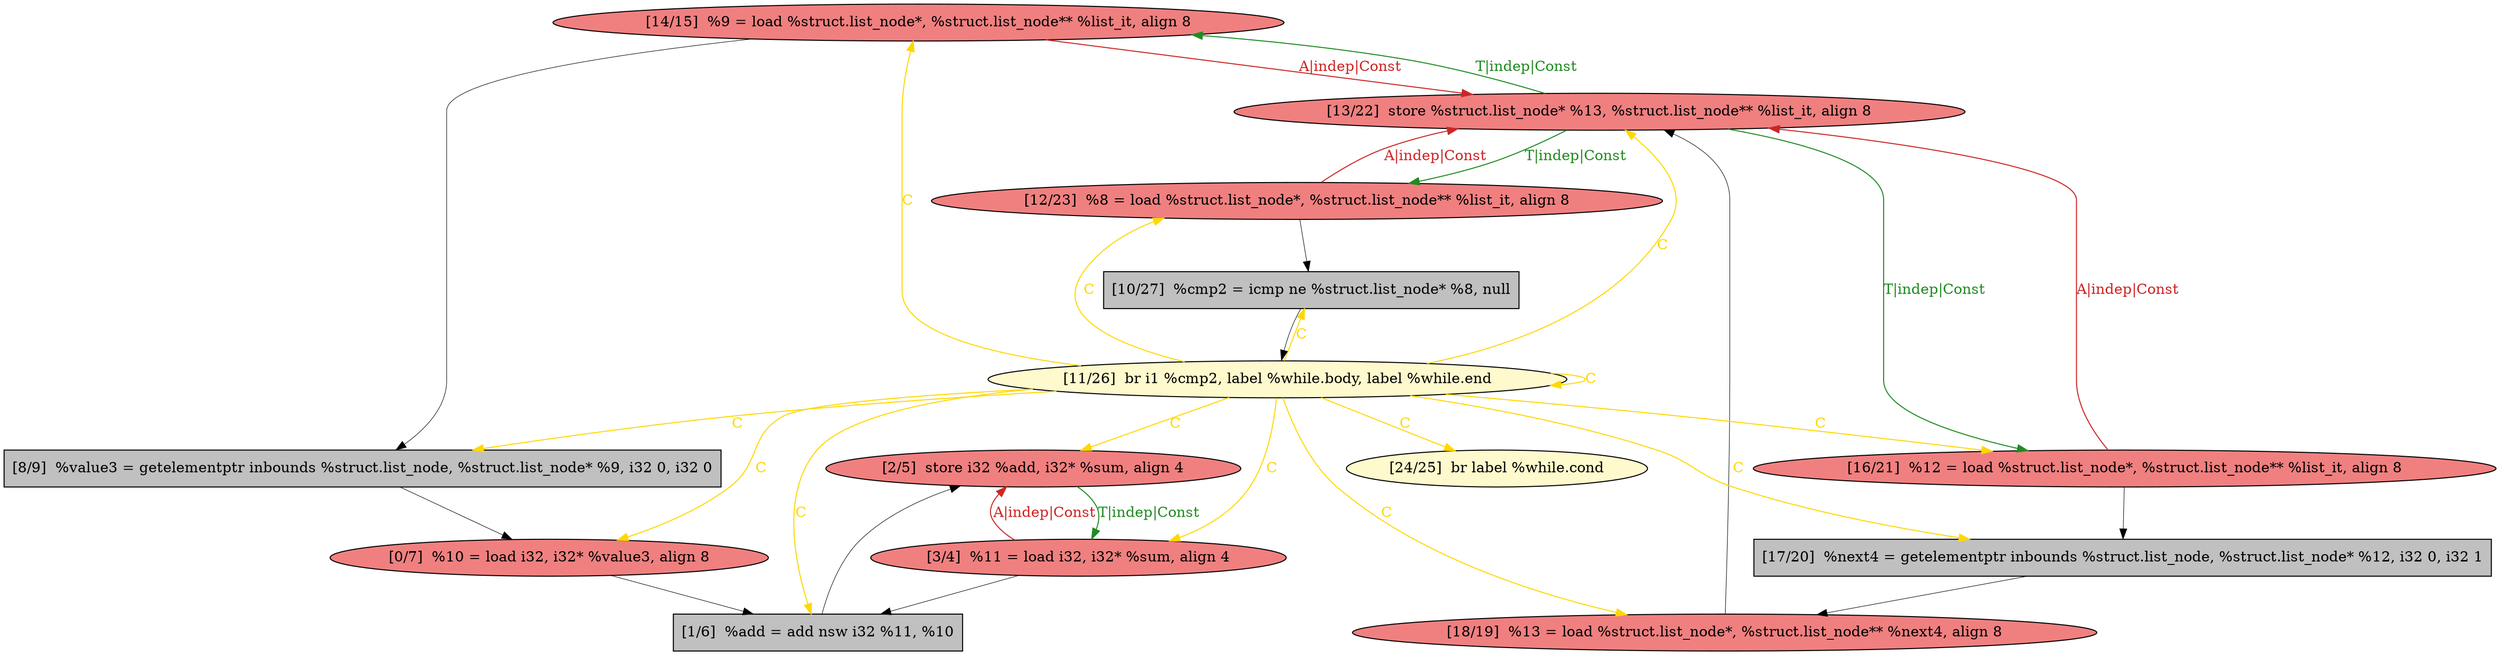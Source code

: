 
digraph G {


node917 [fillcolor=lightcoral,label="[2/5]  store i32 %add, i32* %sum, align 4",shape=ellipse,style=filled ]
node916 [fillcolor=lightcoral,label="[16/21]  %12 = load %struct.list_node*, %struct.list_node** %list_it, align 8",shape=ellipse,style=filled ]
node915 [fillcolor=lightcoral,label="[18/19]  %13 = load %struct.list_node*, %struct.list_node** %next4, align 8",shape=ellipse,style=filled ]
node913 [fillcolor=lightcoral,label="[13/22]  store %struct.list_node* %13, %struct.list_node** %list_it, align 8",shape=ellipse,style=filled ]
node912 [fillcolor=lightcoral,label="[3/4]  %11 = load i32, i32* %sum, align 4",shape=ellipse,style=filled ]
node914 [fillcolor=lemonchiffon,label="[24/25]  br label %while.cond",shape=ellipse,style=filled ]
node911 [fillcolor=lightcoral,label="[14/15]  %9 = load %struct.list_node*, %struct.list_node** %list_it, align 8",shape=ellipse,style=filled ]
node906 [fillcolor=grey,label="[8/9]  %value3 = getelementptr inbounds %struct.list_node, %struct.list_node* %9, i32 0, i32 0",shape=rectangle,style=filled ]
node905 [fillcolor=lightcoral,label="[0/7]  %10 = load i32, i32* %value3, align 8",shape=ellipse,style=filled ]
node908 [fillcolor=lemonchiffon,label="[11/26]  br i1 %cmp2, label %while.body, label %while.end",shape=ellipse,style=filled ]
node918 [fillcolor=grey,label="[1/6]  %add = add nsw i32 %11, %10",shape=rectangle,style=filled ]
node907 [fillcolor=grey,label="[10/27]  %cmp2 = icmp ne %struct.list_node* %8, null",shape=rectangle,style=filled ]
node909 [fillcolor=lightcoral,label="[12/23]  %8 = load %struct.list_node*, %struct.list_node** %list_it, align 8",shape=ellipse,style=filled ]
node910 [fillcolor=grey,label="[17/20]  %next4 = getelementptr inbounds %struct.list_node, %struct.list_node* %12, i32 0, i32 1",shape=rectangle,style=filled ]

node909->node913 [style=solid,color=firebrick3,label="A|indep|Const",penwidth=1.0,fontcolor=firebrick3 ]
node911->node913 [style=solid,color=firebrick3,label="A|indep|Const",penwidth=1.0,fontcolor=firebrick3 ]
node913->node911 [style=solid,color=forestgreen,label="T|indep|Const",penwidth=1.0,fontcolor=forestgreen ]
node916->node913 [style=solid,color=firebrick3,label="A|indep|Const",penwidth=1.0,fontcolor=firebrick3 ]
node908->node905 [style=solid,color=gold,label="C",penwidth=1.0,fontcolor=gold ]
node911->node906 [style=solid,color=black,label="",penwidth=0.5,fontcolor=black ]
node907->node908 [style=solid,color=black,label="",penwidth=0.5,fontcolor=black ]
node908->node907 [style=solid,color=gold,label="C",penwidth=1.0,fontcolor=gold ]
node912->node918 [style=solid,color=black,label="",penwidth=0.5,fontcolor=black ]
node906->node905 [style=solid,color=black,label="",penwidth=0.5,fontcolor=black ]
node909->node907 [style=solid,color=black,label="",penwidth=0.5,fontcolor=black ]
node910->node915 [style=solid,color=black,label="",penwidth=0.5,fontcolor=black ]
node908->node917 [style=solid,color=gold,label="C",penwidth=1.0,fontcolor=gold ]
node912->node917 [style=solid,color=firebrick3,label="A|indep|Const",penwidth=1.0,fontcolor=firebrick3 ]
node908->node916 [style=solid,color=gold,label="C",penwidth=1.0,fontcolor=gold ]
node913->node909 [style=solid,color=forestgreen,label="T|indep|Const",penwidth=1.0,fontcolor=forestgreen ]
node908->node913 [style=solid,color=gold,label="C",penwidth=1.0,fontcolor=gold ]
node908->node910 [style=solid,color=gold,label="C",penwidth=1.0,fontcolor=gold ]
node908->node915 [style=solid,color=gold,label="C",penwidth=1.0,fontcolor=gold ]
node908->node911 [style=solid,color=gold,label="C",penwidth=1.0,fontcolor=gold ]
node908->node912 [style=solid,color=gold,label="C",penwidth=1.0,fontcolor=gold ]
node908->node906 [style=solid,color=gold,label="C",penwidth=1.0,fontcolor=gold ]
node913->node916 [style=solid,color=forestgreen,label="T|indep|Const",penwidth=1.0,fontcolor=forestgreen ]
node908->node908 [style=solid,color=gold,label="C",penwidth=1.0,fontcolor=gold ]
node918->node917 [style=solid,color=black,label="",penwidth=0.5,fontcolor=black ]
node908->node909 [style=solid,color=gold,label="C",penwidth=1.0,fontcolor=gold ]
node917->node912 [style=solid,color=forestgreen,label="T|indep|Const",penwidth=1.0,fontcolor=forestgreen ]
node915->node913 [style=solid,color=black,label="",penwidth=0.5,fontcolor=black ]
node905->node918 [style=solid,color=black,label="",penwidth=0.5,fontcolor=black ]
node908->node918 [style=solid,color=gold,label="C",penwidth=1.0,fontcolor=gold ]
node908->node914 [style=solid,color=gold,label="C",penwidth=1.0,fontcolor=gold ]
node916->node910 [style=solid,color=black,label="",penwidth=0.5,fontcolor=black ]


}
